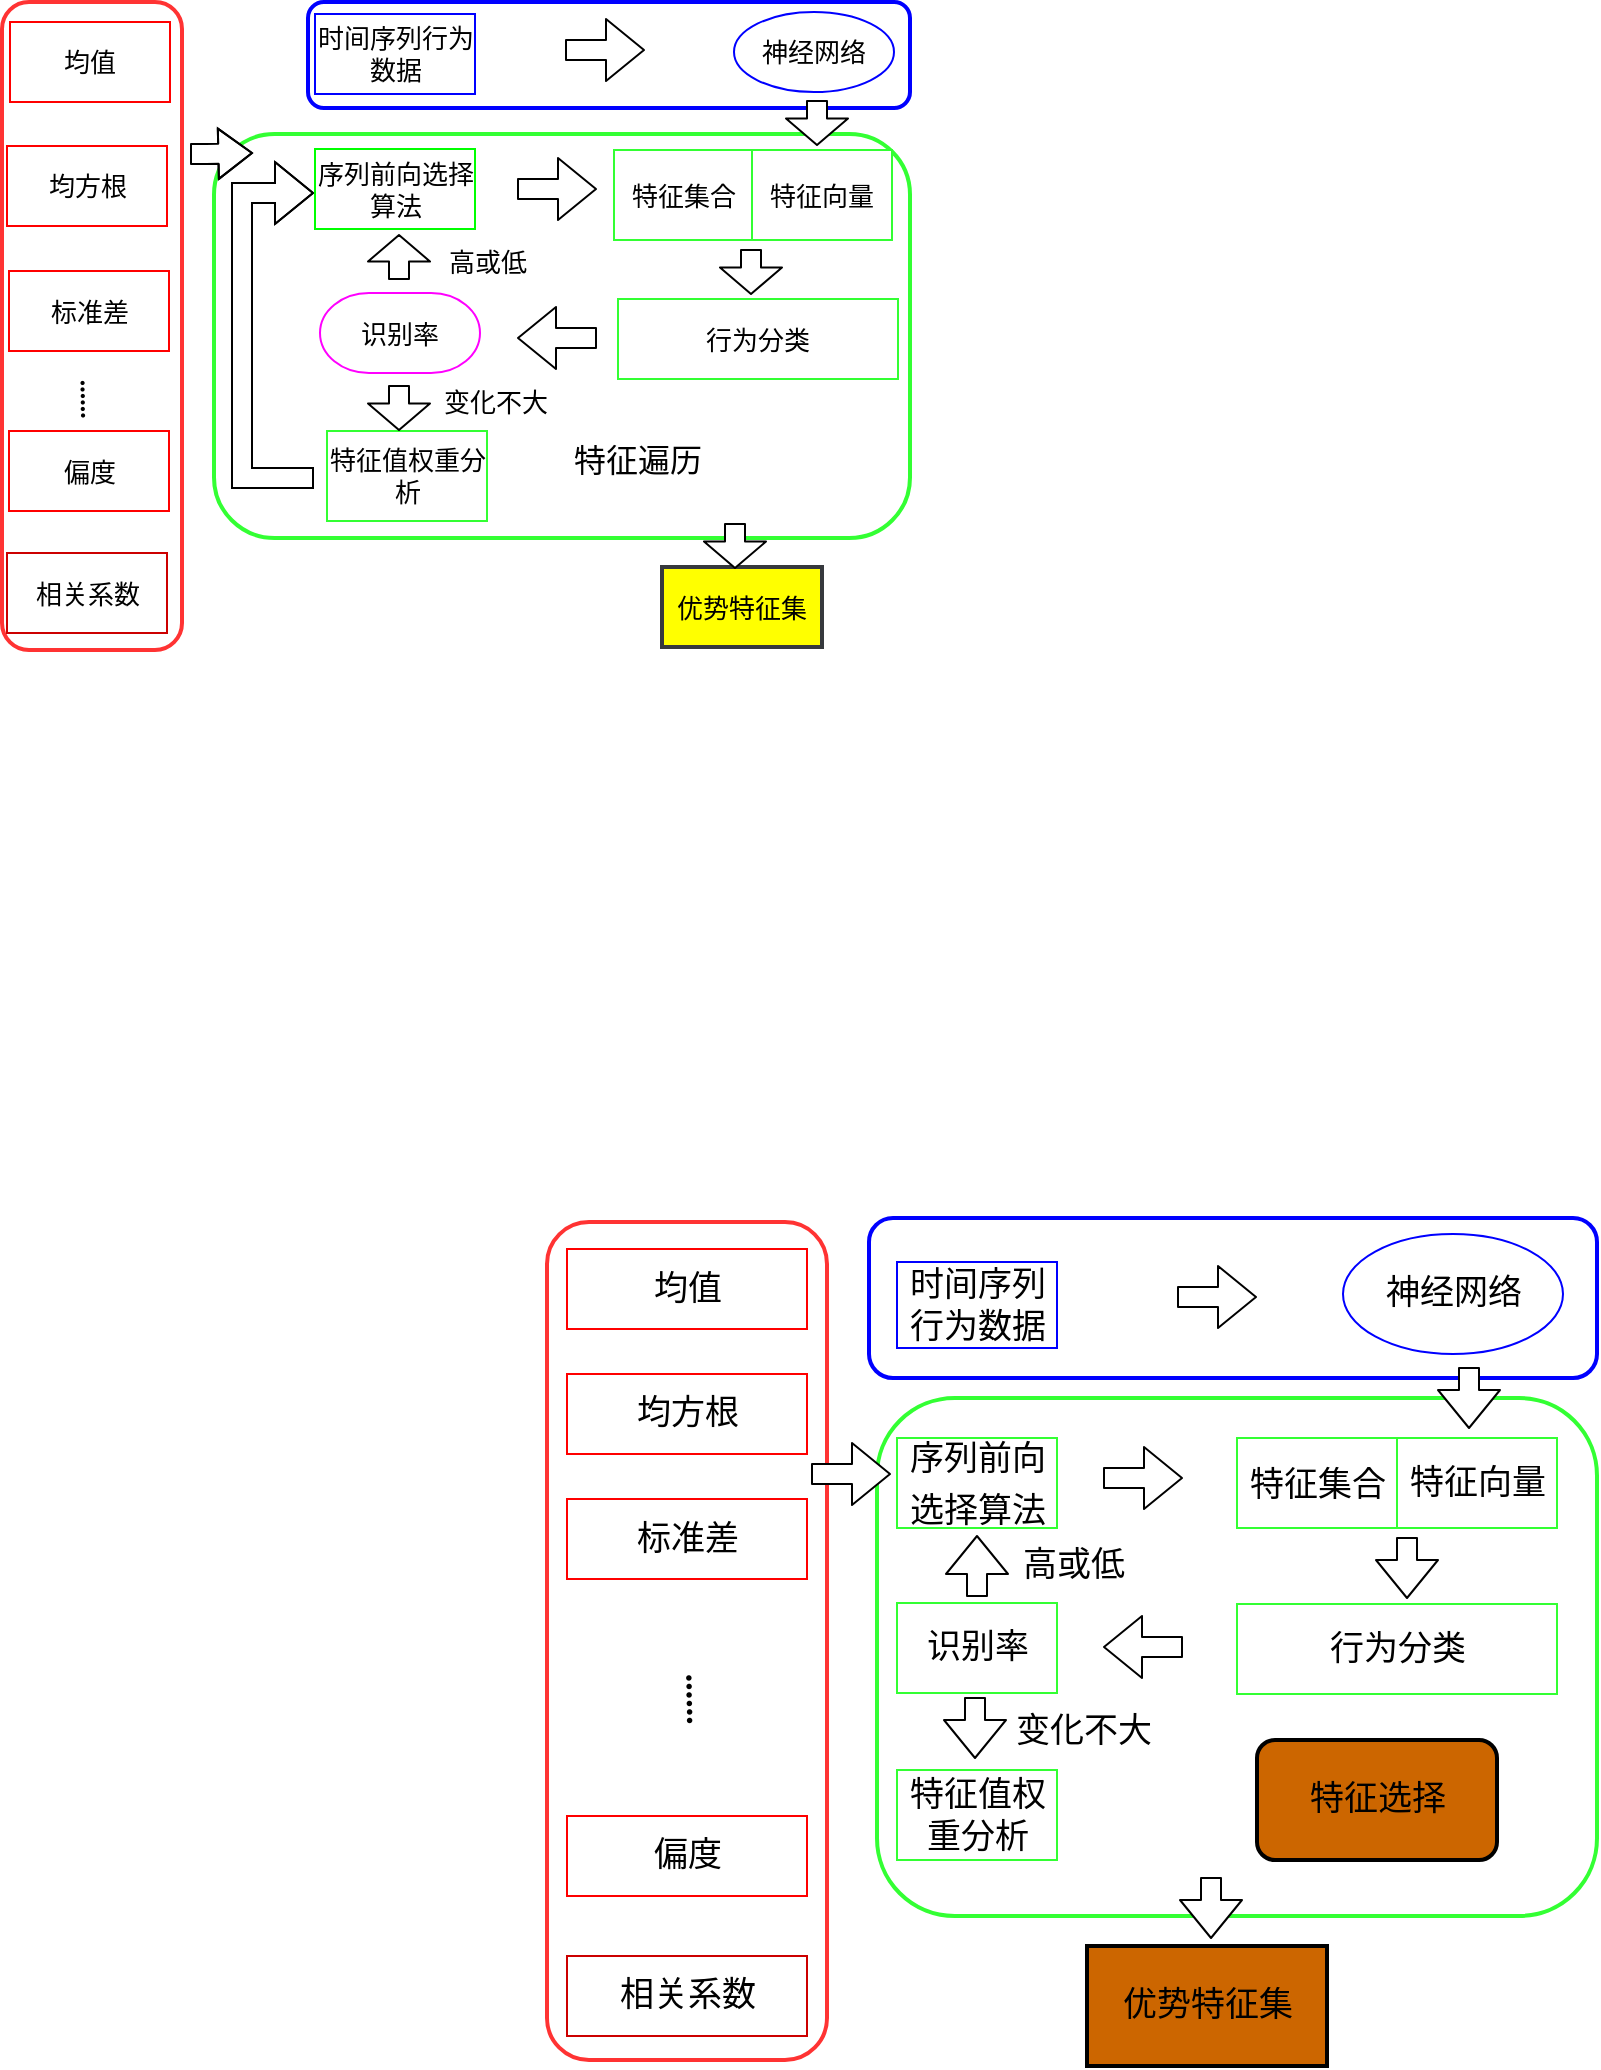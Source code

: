 <mxfile version="12.3.0" type="github" pages="1">
  <diagram id="4a39q2auaV-xZN6c6QUD" name="Page-1">
    <mxGraphModel dx="918" dy="555" grid="1" gridSize="10" guides="1" tooltips="1" connect="1" arrows="1" fold="1" page="1" pageScale="1" pageWidth="827" pageHeight="1169" math="0" shadow="0">
      <root>
        <mxCell id="0"/>
        <mxCell id="1" parent="0"/>
        <mxCell id="yiICv3iwBEEqGms3I8O2-3" value="" style="rounded=1;whiteSpace=wrap;html=1;shadow=0;glass=0;comic=0;labelBackgroundColor=none;strokeColor=#33FF33;strokeWidth=2;fillColor=none;fontFamily=Times New Roman;fontSize=13;" parent="1" vertex="1">
          <mxGeometry x="272" y="1158" width="348" height="202" as="geometry"/>
        </mxCell>
        <mxCell id="yiICv3iwBEEqGms3I8O2-4" value="" style="rounded=1;whiteSpace=wrap;html=1;shadow=0;glass=0;comic=0;labelBackgroundColor=none;strokeColor=#0000FF;strokeWidth=2;fillColor=none;fontFamily=Times New Roman;fontSize=13;" parent="1" vertex="1">
          <mxGeometry x="319" y="1092" width="301" height="53" as="geometry"/>
        </mxCell>
        <mxCell id="yiICv3iwBEEqGms3I8O2-5" value="" style="rounded=1;whiteSpace=wrap;html=1;shadow=0;glass=0;comic=0;labelBackgroundColor=none;fillColor=none;fontFamily=Times New Roman;fontSize=13;strokeColor=#FF3333;fontColor=#ffffff;strokeWidth=2;" parent="1" vertex="1">
          <mxGeometry x="166" y="1092" width="90" height="324" as="geometry"/>
        </mxCell>
        <mxCell id="yiICv3iwBEEqGms3I8O2-7" value="均值" style="rounded=0;whiteSpace=wrap;html=1;fontSize=13;fontFamily=Times New Roman;strokeColor=#FF0000;strokeWidth=1;" parent="1" vertex="1">
          <mxGeometry x="170" y="1102" width="80" height="40" as="geometry"/>
        </mxCell>
        <mxCell id="yiICv3iwBEEqGms3I8O2-8" value="均方根" style="rounded=0;whiteSpace=wrap;html=1;fontSize=13;fontFamily=Times New Roman;strokeColor=#FF0000;" parent="1" vertex="1">
          <mxGeometry x="168.5" y="1164" width="80" height="40" as="geometry"/>
        </mxCell>
        <mxCell id="yiICv3iwBEEqGms3I8O2-9" value="标准差" style="rounded=0;whiteSpace=wrap;html=1;fontSize=13;fontFamily=Times New Roman;strokeColor=#FF0000;" parent="1" vertex="1">
          <mxGeometry x="169.5" y="1226.5" width="80" height="40" as="geometry"/>
        </mxCell>
        <mxCell id="yiICv3iwBEEqGms3I8O2-11" value="相关系数" style="rounded=0;whiteSpace=wrap;html=1;fontSize=13;fontFamily=Times New Roman;strokeColor=#CC0000;" parent="1" vertex="1">
          <mxGeometry x="168.5" y="1367.5" width="80" height="40" as="geometry"/>
        </mxCell>
        <mxCell id="yiICv3iwBEEqGms3I8O2-12" value="偏度" style="rounded=0;whiteSpace=wrap;html=1;fontSize=13;fontFamily=Times New Roman;strokeColor=#FF0000;" parent="1" vertex="1">
          <mxGeometry x="169.5" y="1306.5" width="80" height="40" as="geometry"/>
        </mxCell>
        <mxCell id="yiICv3iwBEEqGms3I8O2-13" value="" style="shape=flexArrow;endArrow=classic;html=1;fontSize=13;fontFamily=Times New Roman;fillColor=#ffffff;width=10;endSize=5.275;endWidth=14.167;" parent="1" edge="1">
          <mxGeometry width="50" height="50" relative="1" as="geometry">
            <mxPoint x="260" y="1168" as="sourcePoint"/>
            <mxPoint x="291.5" y="1167.5" as="targetPoint"/>
            <Array as="points">
              <mxPoint x="268" y="1168"/>
            </Array>
          </mxGeometry>
        </mxCell>
        <mxCell id="yiICv3iwBEEqGms3I8O2-14" value="" style="shape=flexArrow;endArrow=classic;html=1;fontSize=13;fontFamily=Times New Roman;fillColor=#ffffff;" parent="1" edge="1">
          <mxGeometry width="50" height="50" relative="1" as="geometry">
            <mxPoint x="423.5" y="1185.5" as="sourcePoint"/>
            <mxPoint x="463.5" y="1185.5" as="targetPoint"/>
          </mxGeometry>
        </mxCell>
        <mxCell id="yiICv3iwBEEqGms3I8O2-15" value="&lt;span style=&quot;font-size: 13px; line-height: 150%;&quot;&gt;特征集合&lt;/span&gt;" style="rounded=0;whiteSpace=wrap;html=1;fontSize=13;fontFamily=Times New Roman;strokeColor=#33FF33;" parent="1" vertex="1">
          <mxGeometry x="472" y="1166" width="70" height="45" as="geometry"/>
        </mxCell>
        <mxCell id="yiICv3iwBEEqGms3I8O2-16" value="时间序列行为数据" style="rounded=0;whiteSpace=wrap;html=1;fontSize=13;fontFamily=Times New Roman;strokeColor=#0000FF;" parent="1" vertex="1">
          <mxGeometry x="322.5" y="1098" width="80" height="40" as="geometry"/>
        </mxCell>
        <mxCell id="yiICv3iwBEEqGms3I8O2-17" value="特征向量" style="rounded=0;whiteSpace=wrap;html=1;fontSize=13;fontFamily=Times New Roman;strokeColor=#33FF33;" parent="1" vertex="1">
          <mxGeometry x="541" y="1166" width="70" height="45" as="geometry"/>
        </mxCell>
        <mxCell id="yiICv3iwBEEqGms3I8O2-18" value="行为分类" style="rounded=0;whiteSpace=wrap;html=1;fontSize=13;fontFamily=Times New Roman;strokeColor=#33FF33;" parent="1" vertex="1">
          <mxGeometry x="474" y="1240.5" width="140" height="40" as="geometry"/>
        </mxCell>
        <mxCell id="i2KdsXVOilVJPKL2qXOY-22" value="" style="edgeStyle=orthogonalEdgeStyle;shape=flexArrow;rounded=0;orthogonalLoop=1;jettySize=auto;html=1;fontSize=13;" parent="1" edge="1">
          <mxGeometry relative="1" as="geometry">
            <mxPoint x="322" y="1330" as="sourcePoint"/>
            <mxPoint x="322" y="1187.5" as="targetPoint"/>
            <Array as="points">
              <mxPoint x="322" y="1330"/>
              <mxPoint x="286" y="1330"/>
              <mxPoint x="286" y="1188"/>
            </Array>
          </mxGeometry>
        </mxCell>
        <mxCell id="yiICv3iwBEEqGms3I8O2-24" value="特征值权重分析" style="rounded=0;whiteSpace=wrap;html=1;fontSize=13;fontFamily=Times New Roman;strokeColor=#33FF33;" parent="1" vertex="1">
          <mxGeometry x="328.5" y="1306.5" width="80" height="45" as="geometry"/>
        </mxCell>
        <mxCell id="yiICv3iwBEEqGms3I8O2-26" value="" style="shape=flexArrow;endArrow=classic;html=1;fontSize=13;fontFamily=Times New Roman;fillColor=#ffffff;" parent="1" edge="1">
          <mxGeometry width="50" height="50" relative="1" as="geometry">
            <mxPoint x="447.5" y="1116" as="sourcePoint"/>
            <mxPoint x="487.5" y="1116" as="targetPoint"/>
          </mxGeometry>
        </mxCell>
        <mxCell id="yiICv3iwBEEqGms3I8O2-28" value="神经网络" style="ellipse;whiteSpace=wrap;html=1;rounded=0;shadow=0;glass=0;comic=0;labelBackgroundColor=none;fillColor=#ffffff;fontFamily=Times New Roman;fontSize=13;strokeColor=#0000FF;" parent="1" vertex="1">
          <mxGeometry x="532" y="1097" width="80" height="40" as="geometry"/>
        </mxCell>
        <mxCell id="yiICv3iwBEEqGms3I8O2-29" value="" style="shape=flexArrow;endArrow=classic;html=1;fontSize=13;fontFamily=Times New Roman;fillColor=#ffffff;" parent="1" edge="1">
          <mxGeometry width="50" height="50" relative="1" as="geometry">
            <mxPoint x="463.5" y="1260" as="sourcePoint"/>
            <mxPoint x="423.5" y="1260" as="targetPoint"/>
          </mxGeometry>
        </mxCell>
        <mxCell id="yiICv3iwBEEqGms3I8O2-30" value="高或低" style="text;html=1;strokeColor=none;fillColor=none;align=center;verticalAlign=middle;whiteSpace=wrap;rounded=0;shadow=0;glass=0;comic=0;labelBackgroundColor=none;fontFamily=Times New Roman;fontSize=13;" parent="1" vertex="1">
          <mxGeometry x="373.5" y="1211.5" width="70" height="20" as="geometry"/>
        </mxCell>
        <mxCell id="yiICv3iwBEEqGms3I8O2-31" value="变化不大" style="text;html=1;strokeColor=none;fillColor=none;align=center;verticalAlign=middle;whiteSpace=wrap;rounded=0;shadow=0;glass=0;comic=0;labelBackgroundColor=none;fontFamily=Times New Roman;fontSize=13;" parent="1" vertex="1">
          <mxGeometry x="373" y="1282" width="80" height="20" as="geometry"/>
        </mxCell>
        <mxCell id="yiICv3iwBEEqGms3I8O2-32" value="&lt;font style=&quot;font-size: 13px;&quot;&gt;&lt;b style=&quot;font-size: 13px;&quot;&gt;......&lt;/b&gt;&lt;br style=&quot;font-size: 13px;&quot;&gt;&lt;/font&gt;" style="text;html=1;strokeColor=none;fillColor=none;align=center;verticalAlign=middle;whiteSpace=wrap;rounded=0;shadow=0;glass=0;comic=0;labelBackgroundColor=none;fontFamily=Times New Roman;fontSize=13;direction=south;rotation=89;" parent="1" vertex="1">
          <mxGeometry x="191" y="1277.5" width="40" height="26" as="geometry"/>
        </mxCell>
        <mxCell id="yiICv3iwBEEqGms3I8O2-41" value="" style="rounded=1;whiteSpace=wrap;html=1;shadow=0;glass=0;comic=0;labelBackgroundColor=none;strokeColor=#33FF33;strokeWidth=2;fillColor=none;fontFamily=Times New Roman;fontSize=17;" parent="1" vertex="1">
          <mxGeometry x="603.5" y="1790" width="360" height="259" as="geometry"/>
        </mxCell>
        <mxCell id="yiICv3iwBEEqGms3I8O2-42" value="" style="rounded=1;whiteSpace=wrap;html=1;shadow=0;glass=0;comic=0;labelBackgroundColor=none;strokeColor=#0000FF;strokeWidth=2;fillColor=none;fontFamily=Times New Roman;fontSize=17;" parent="1" vertex="1">
          <mxGeometry x="599.5" y="1700" width="364" height="80" as="geometry"/>
        </mxCell>
        <mxCell id="yiICv3iwBEEqGms3I8O2-43" value="" style="rounded=1;whiteSpace=wrap;html=1;shadow=0;glass=0;comic=0;labelBackgroundColor=none;fillColor=none;fontFamily=Times New Roman;fontSize=17;strokeColor=#FF3333;fontColor=#ffffff;strokeWidth=2;" parent="1" vertex="1">
          <mxGeometry x="438.5" y="1702" width="140" height="419" as="geometry"/>
        </mxCell>
        <mxCell id="yiICv3iwBEEqGms3I8O2-44" value="" style="shape=flexArrow;endArrow=classic;html=1;fontSize=17;fontFamily=Times New Roman;fillColor=#ffffff;" parent="1" edge="1">
          <mxGeometry width="50" height="50" relative="1" as="geometry">
            <mxPoint x="868.5" y="1859.5" as="sourcePoint"/>
            <mxPoint x="868.5" y="1890.5" as="targetPoint"/>
          </mxGeometry>
        </mxCell>
        <mxCell id="yiICv3iwBEEqGms3I8O2-45" value="均值" style="rounded=0;whiteSpace=wrap;html=1;fontSize=17;fontFamily=Times New Roman;strokeColor=#FF0000;strokeWidth=1;" parent="1" vertex="1">
          <mxGeometry x="448.5" y="1715.5" width="120" height="40" as="geometry"/>
        </mxCell>
        <mxCell id="yiICv3iwBEEqGms3I8O2-46" value="均方根" style="rounded=0;whiteSpace=wrap;html=1;fontSize=17;fontFamily=Times New Roman;strokeColor=#FF0000;" parent="1" vertex="1">
          <mxGeometry x="448.5" y="1778" width="120" height="40" as="geometry"/>
        </mxCell>
        <mxCell id="yiICv3iwBEEqGms3I8O2-47" value="标准差" style="rounded=0;whiteSpace=wrap;html=1;fontSize=17;fontFamily=Times New Roman;strokeColor=#FF0000;" parent="1" vertex="1">
          <mxGeometry x="448.5" y="1840.5" width="120" height="40" as="geometry"/>
        </mxCell>
        <mxCell id="yiICv3iwBEEqGms3I8O2-48" value="&lt;span style=&quot;font-size: 17px; line-height: 150%;&quot;&gt;序列前向选择算法&lt;/span&gt;" style="rounded=0;whiteSpace=wrap;html=1;fontSize=17;fontFamily=Times New Roman;strokeColor=#33FF33;" parent="1" vertex="1">
          <mxGeometry x="613.5" y="1810" width="80" height="45" as="geometry"/>
        </mxCell>
        <mxCell id="yiICv3iwBEEqGms3I8O2-49" value="相关系数" style="rounded=0;whiteSpace=wrap;html=1;fontSize=17;fontFamily=Times New Roman;strokeColor=#CC0000;" parent="1" vertex="1">
          <mxGeometry x="448.5" y="2069" width="120" height="40" as="geometry"/>
        </mxCell>
        <mxCell id="yiICv3iwBEEqGms3I8O2-50" value="偏度" style="rounded=0;whiteSpace=wrap;html=1;fontSize=17;fontFamily=Times New Roman;strokeColor=#FF0000;" parent="1" vertex="1">
          <mxGeometry x="448.5" y="1999" width="120" height="40" as="geometry"/>
        </mxCell>
        <mxCell id="yiICv3iwBEEqGms3I8O2-51" value="" style="shape=flexArrow;endArrow=classic;html=1;fontSize=17;fontFamily=Times New Roman;fillColor=#ffffff;" parent="1" edge="1">
          <mxGeometry width="50" height="50" relative="1" as="geometry">
            <mxPoint x="570.5" y="1828" as="sourcePoint"/>
            <mxPoint x="610.5" y="1828" as="targetPoint"/>
          </mxGeometry>
        </mxCell>
        <mxCell id="yiICv3iwBEEqGms3I8O2-52" value="" style="shape=flexArrow;endArrow=classic;html=1;fontSize=17;fontFamily=Times New Roman;fillColor=#ffffff;" parent="1" edge="1">
          <mxGeometry width="50" height="50" relative="1" as="geometry">
            <mxPoint x="716.5" y="1830" as="sourcePoint"/>
            <mxPoint x="756.5" y="1830" as="targetPoint"/>
          </mxGeometry>
        </mxCell>
        <mxCell id="yiICv3iwBEEqGms3I8O2-53" value="&lt;span style=&quot;font-size: 17px; line-height: 150%;&quot;&gt;特征集合&lt;/span&gt;" style="rounded=0;whiteSpace=wrap;html=1;fontSize=17;fontFamily=Times New Roman;strokeColor=#33FF33;" parent="1" vertex="1">
          <mxGeometry x="783.5" y="1810" width="80" height="45" as="geometry"/>
        </mxCell>
        <mxCell id="yiICv3iwBEEqGms3I8O2-54" value="时间序列行为数据" style="rounded=0;whiteSpace=wrap;html=1;fontSize=17;fontFamily=Times New Roman;strokeColor=#0000FF;" parent="1" vertex="1">
          <mxGeometry x="613.5" y="1722" width="80" height="43" as="geometry"/>
        </mxCell>
        <mxCell id="yiICv3iwBEEqGms3I8O2-55" value="特征向量" style="rounded=0;whiteSpace=wrap;html=1;fontSize=17;fontFamily=Times New Roman;strokeColor=#33FF33;" parent="1" vertex="1">
          <mxGeometry x="863.5" y="1810" width="80" height="45" as="geometry"/>
        </mxCell>
        <mxCell id="yiICv3iwBEEqGms3I8O2-56" value="行为分类" style="rounded=0;whiteSpace=wrap;html=1;fontSize=17;fontFamily=Times New Roman;strokeColor=#33FF33;" parent="1" vertex="1">
          <mxGeometry x="783.5" y="1893" width="160" height="45" as="geometry"/>
        </mxCell>
        <mxCell id="yiICv3iwBEEqGms3I8O2-57" value="特征选择" style="rounded=1;whiteSpace=wrap;html=1;fontSize=17;fontFamily=Times New Roman;strokeColor=#000000;fillColor=#CC6600;strokeWidth=2;" parent="1" vertex="1">
          <mxGeometry x="793.5" y="1961" width="120" height="60" as="geometry"/>
        </mxCell>
        <mxCell id="yiICv3iwBEEqGms3I8O2-58" value="识别率" style="rounded=0;whiteSpace=wrap;html=1;fontSize=17;fontFamily=Times New Roman;strokeColor=#33FF33;" parent="1" vertex="1">
          <mxGeometry x="613.5" y="1892.5" width="80" height="45" as="geometry"/>
        </mxCell>
        <mxCell id="yiICv3iwBEEqGms3I8O2-59" value="" style="shape=flexArrow;endArrow=classic;html=1;fontSize=17;fontFamily=Times New Roman;fillColor=#ffffff;" parent="1" edge="1">
          <mxGeometry width="50" height="50" relative="1" as="geometry">
            <mxPoint x="653.5" y="1889.5" as="sourcePoint"/>
            <mxPoint x="653.5" y="1858.5" as="targetPoint"/>
          </mxGeometry>
        </mxCell>
        <mxCell id="yiICv3iwBEEqGms3I8O2-60" value="优势特征集" style="rounded=0;whiteSpace=wrap;html=1;fillColor=#CC6600;fontSize=17;fontFamily=Times New Roman;strokeColor=#000000;strokeWidth=2;gradientColor=none;" parent="1" vertex="1">
          <mxGeometry x="708.5" y="2064" width="120" height="60" as="geometry"/>
        </mxCell>
        <mxCell id="yiICv3iwBEEqGms3I8O2-61" value="" style="shape=flexArrow;endArrow=classic;html=1;fontSize=17;fontFamily=Times New Roman;fillColor=#ffffff;" parent="1" edge="1">
          <mxGeometry width="50" height="50" relative="1" as="geometry">
            <mxPoint x="652.5" y="1939.5" as="sourcePoint"/>
            <mxPoint x="652.5" y="1970.5" as="targetPoint"/>
          </mxGeometry>
        </mxCell>
        <mxCell id="yiICv3iwBEEqGms3I8O2-62" value="特征值权重分析" style="rounded=0;whiteSpace=wrap;html=1;fontSize=17;fontFamily=Times New Roman;strokeColor=#33FF33;" parent="1" vertex="1">
          <mxGeometry x="613.5" y="1976" width="80" height="45" as="geometry"/>
        </mxCell>
        <mxCell id="yiICv3iwBEEqGms3I8O2-63" value="" style="shape=flexArrow;endArrow=classic;html=1;fontSize=17;fontFamily=Times New Roman;fillColor=#ffffff;" parent="1" edge="1">
          <mxGeometry width="50" height="50" relative="1" as="geometry">
            <mxPoint x="899.5" y="1774.5" as="sourcePoint"/>
            <mxPoint x="899.5" y="1805.5" as="targetPoint"/>
          </mxGeometry>
        </mxCell>
        <mxCell id="yiICv3iwBEEqGms3I8O2-64" value="" style="shape=flexArrow;endArrow=classic;html=1;fontSize=17;fontFamily=Times New Roman;fillColor=#ffffff;" parent="1" edge="1">
          <mxGeometry width="50" height="50" relative="1" as="geometry">
            <mxPoint x="753.5" y="1739.5" as="sourcePoint"/>
            <mxPoint x="793.5" y="1739.5" as="targetPoint"/>
          </mxGeometry>
        </mxCell>
        <mxCell id="yiICv3iwBEEqGms3I8O2-65" value="" style="shape=flexArrow;endArrow=classic;html=1;fontSize=17;fontFamily=Times New Roman;fillColor=#ffffff;" parent="1" edge="1">
          <mxGeometry width="50" height="50" relative="1" as="geometry">
            <mxPoint x="770.5" y="2029.5" as="sourcePoint"/>
            <mxPoint x="770.5" y="2060.5" as="targetPoint"/>
          </mxGeometry>
        </mxCell>
        <mxCell id="yiICv3iwBEEqGms3I8O2-66" value="神经网络" style="ellipse;whiteSpace=wrap;html=1;rounded=0;shadow=0;glass=0;comic=0;labelBackgroundColor=none;fillColor=#ffffff;fontFamily=Times New Roman;fontSize=17;strokeColor=#0000FF;" parent="1" vertex="1">
          <mxGeometry x="836.5" y="1708" width="110" height="60" as="geometry"/>
        </mxCell>
        <mxCell id="yiICv3iwBEEqGms3I8O2-67" value="" style="shape=flexArrow;endArrow=classic;html=1;fontSize=17;fontFamily=Times New Roman;fillColor=#ffffff;" parent="1" edge="1">
          <mxGeometry width="50" height="50" relative="1" as="geometry">
            <mxPoint x="756.5" y="1914.5" as="sourcePoint"/>
            <mxPoint x="716.5" y="1914.5" as="targetPoint"/>
          </mxGeometry>
        </mxCell>
        <mxCell id="yiICv3iwBEEqGms3I8O2-68" value="高或低" style="text;html=1;strokeColor=none;fillColor=none;align=center;verticalAlign=middle;whiteSpace=wrap;rounded=0;shadow=0;glass=0;comic=0;labelBackgroundColor=none;fontFamily=Times New Roman;fontSize=17;" parent="1" vertex="1">
          <mxGeometry x="666.5" y="1864" width="70" height="20" as="geometry"/>
        </mxCell>
        <mxCell id="yiICv3iwBEEqGms3I8O2-69" value="变化不大" style="text;html=1;strokeColor=none;fillColor=none;align=center;verticalAlign=middle;whiteSpace=wrap;rounded=0;shadow=0;glass=0;comic=0;labelBackgroundColor=none;fontFamily=Times New Roman;fontSize=17;" parent="1" vertex="1">
          <mxGeometry x="666.5" y="1947" width="80" height="20" as="geometry"/>
        </mxCell>
        <mxCell id="yiICv3iwBEEqGms3I8O2-70" value="&lt;font style=&quot;font-size: 17px;&quot;&gt;&lt;b style=&quot;font-size: 17px;&quot;&gt;......&lt;/b&gt;&lt;br style=&quot;font-size: 17px;&quot;&gt;&lt;/font&gt;" style="text;html=1;strokeColor=none;fillColor=none;align=center;verticalAlign=middle;whiteSpace=wrap;rounded=0;shadow=0;glass=0;comic=0;labelBackgroundColor=none;fontFamily=Times New Roman;fontSize=17;direction=south;rotation=89;" parent="1" vertex="1">
          <mxGeometry x="478.5" y="1934.5" width="70" height="11" as="geometry"/>
        </mxCell>
        <mxCell id="yiICv3iwBEEqGms3I8O2-73" value="&lt;font style=&quot;font-size: 13px;&quot;&gt;识别率&lt;/font&gt;" style="strokeWidth=1;html=1;shape=mxgraph.flowchart.terminator;whiteSpace=wrap;rounded=1;fillColor=none;strokeColor=#FF00FF;fontSize=13;" parent="1" vertex="1">
          <mxGeometry x="325" y="1237.5" width="80" height="40" as="geometry"/>
        </mxCell>
        <mxCell id="yiICv3iwBEEqGms3I8O2-75" value="序列前向选择算法" style="rounded=0;whiteSpace=wrap;html=1;fontSize=13;fontFamily=Times New Roman;strokeColor=#00FF00;" parent="1" vertex="1">
          <mxGeometry x="322.5" y="1165.5" width="80" height="40" as="geometry"/>
        </mxCell>
        <mxCell id="i2KdsXVOilVJPKL2qXOY-23" value="优势特征集" style="rounded=0;whiteSpace=wrap;html=1;fillColor=#FFFF00;fontSize=13;fontFamily=Times New Roman;strokeColor=#36393d;strokeWidth=2;" parent="1" vertex="1">
          <mxGeometry x="496" y="1374.5" width="80" height="40" as="geometry"/>
        </mxCell>
        <mxCell id="4zJWwqm_GF6TH9Rpft5J-1" value="&lt;font style=&quot;font-size: 16px&quot;&gt;特征遍历&lt;/font&gt;" style="text;html=1;strokeColor=none;fillColor=none;align=center;verticalAlign=middle;whiteSpace=wrap;rounded=0;fontSize=13;" vertex="1" parent="1">
          <mxGeometry x="448.5" y="1310.5" width="70" height="20" as="geometry"/>
        </mxCell>
        <mxCell id="4zJWwqm_GF6TH9Rpft5J-3" value="" style="shape=flexArrow;endArrow=classic;html=1;fontSize=13;fontFamily=Times New Roman;fillColor=#ffffff;width=10;endSize=4.083;" edge="1" parent="1">
          <mxGeometry width="50" height="50" relative="1" as="geometry">
            <mxPoint x="573.5" y="1141" as="sourcePoint"/>
            <mxPoint x="573.5" y="1164" as="targetPoint"/>
          </mxGeometry>
        </mxCell>
        <mxCell id="4zJWwqm_GF6TH9Rpft5J-6" value="" style="shape=flexArrow;endArrow=classic;html=1;fontSize=13;fontFamily=Times New Roman;fillColor=#ffffff;width=10;endSize=4.083;" edge="1" parent="1">
          <mxGeometry width="50" height="50" relative="1" as="geometry">
            <mxPoint x="364.5" y="1283.5" as="sourcePoint"/>
            <mxPoint x="364.5" y="1306.5" as="targetPoint"/>
          </mxGeometry>
        </mxCell>
        <mxCell id="4zJWwqm_GF6TH9Rpft5J-7" value="" style="shape=flexArrow;endArrow=classic;html=1;fontSize=13;fontFamily=Times New Roman;fillColor=#ffffff;width=10;endSize=4.083;" edge="1" parent="1">
          <mxGeometry width="50" height="50" relative="1" as="geometry">
            <mxPoint x="364.5" y="1231.0" as="sourcePoint"/>
            <mxPoint x="364.5" y="1208" as="targetPoint"/>
          </mxGeometry>
        </mxCell>
        <mxCell id="4zJWwqm_GF6TH9Rpft5J-8" value="" style="shape=flexArrow;endArrow=classic;html=1;fontSize=13;fontFamily=Times New Roman;fillColor=#ffffff;width=10;endSize=4.083;" edge="1" parent="1">
          <mxGeometry width="50" height="50" relative="1" as="geometry">
            <mxPoint x="540.5" y="1215.5" as="sourcePoint"/>
            <mxPoint x="540.5" y="1238.5" as="targetPoint"/>
          </mxGeometry>
        </mxCell>
        <mxCell id="4zJWwqm_GF6TH9Rpft5J-9" value="" style="shape=flexArrow;endArrow=classic;html=1;fontSize=13;fontFamily=Times New Roman;fillColor=#ffffff;width=10;endSize=4.083;" edge="1" parent="1">
          <mxGeometry width="50" height="50" relative="1" as="geometry">
            <mxPoint x="532.5" y="1352.5" as="sourcePoint"/>
            <mxPoint x="532.5" y="1375.5" as="targetPoint"/>
          </mxGeometry>
        </mxCell>
      </root>
    </mxGraphModel>
  </diagram>
</mxfile>
